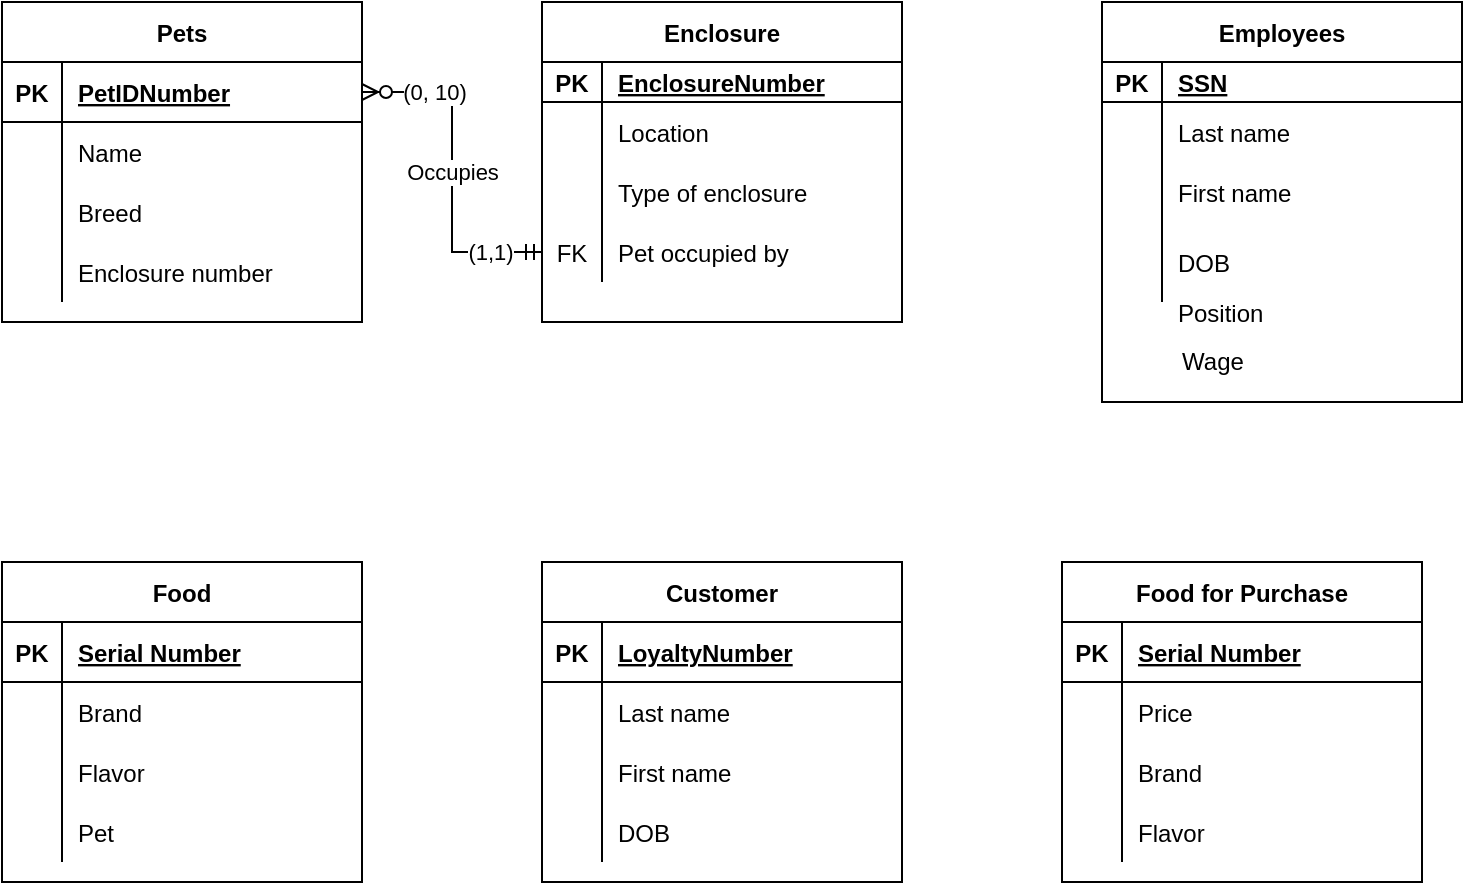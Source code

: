<mxfile version="13.7.3" type="github">
  <diagram id="VKM3WrDQ3vUe6gYiDQwQ" name="Page-1">
    <mxGraphModel dx="923" dy="575" grid="1" gridSize="10" guides="1" tooltips="1" connect="1" arrows="1" fold="1" page="1" pageScale="1" pageWidth="827" pageHeight="1169" math="0" shadow="0">
      <root>
        <mxCell id="0" />
        <mxCell id="1" parent="0" />
        <mxCell id="WQhq4CdpYKCimS7mzM1O-2" value="Pets" style="shape=table;startSize=30;container=1;collapsible=1;childLayout=tableLayout;fixedRows=1;rowLines=0;fontStyle=1;align=center;resizeLast=1;" vertex="1" parent="1">
          <mxGeometry x="70" y="80" width="180" height="160" as="geometry" />
        </mxCell>
        <mxCell id="WQhq4CdpYKCimS7mzM1O-3" value="" style="shape=partialRectangle;collapsible=0;dropTarget=0;pointerEvents=0;fillColor=none;top=0;left=0;bottom=1;right=0;points=[[0,0.5],[1,0.5]];portConstraint=eastwest;" vertex="1" parent="WQhq4CdpYKCimS7mzM1O-2">
          <mxGeometry y="30" width="180" height="30" as="geometry" />
        </mxCell>
        <mxCell id="WQhq4CdpYKCimS7mzM1O-4" value="PK" style="shape=partialRectangle;connectable=0;fillColor=none;top=0;left=0;bottom=0;right=0;fontStyle=1;overflow=hidden;" vertex="1" parent="WQhq4CdpYKCimS7mzM1O-3">
          <mxGeometry width="30" height="30" as="geometry" />
        </mxCell>
        <mxCell id="WQhq4CdpYKCimS7mzM1O-5" value="PetIDNumber" style="shape=partialRectangle;connectable=0;fillColor=none;top=0;left=0;bottom=0;right=0;align=left;spacingLeft=6;fontStyle=5;overflow=hidden;" vertex="1" parent="WQhq4CdpYKCimS7mzM1O-3">
          <mxGeometry x="30" width="150" height="30" as="geometry" />
        </mxCell>
        <mxCell id="WQhq4CdpYKCimS7mzM1O-6" value="" style="shape=partialRectangle;collapsible=0;dropTarget=0;pointerEvents=0;fillColor=none;top=0;left=0;bottom=0;right=0;points=[[0,0.5],[1,0.5]];portConstraint=eastwest;" vertex="1" parent="WQhq4CdpYKCimS7mzM1O-2">
          <mxGeometry y="60" width="180" height="30" as="geometry" />
        </mxCell>
        <mxCell id="WQhq4CdpYKCimS7mzM1O-7" value="" style="shape=partialRectangle;connectable=0;fillColor=none;top=0;left=0;bottom=0;right=0;editable=1;overflow=hidden;" vertex="1" parent="WQhq4CdpYKCimS7mzM1O-6">
          <mxGeometry width="30" height="30" as="geometry" />
        </mxCell>
        <mxCell id="WQhq4CdpYKCimS7mzM1O-8" value="Name" style="shape=partialRectangle;connectable=0;fillColor=none;top=0;left=0;bottom=0;right=0;align=left;spacingLeft=6;overflow=hidden;" vertex="1" parent="WQhq4CdpYKCimS7mzM1O-6">
          <mxGeometry x="30" width="150" height="30" as="geometry" />
        </mxCell>
        <mxCell id="WQhq4CdpYKCimS7mzM1O-9" value="" style="shape=partialRectangle;collapsible=0;dropTarget=0;pointerEvents=0;fillColor=none;top=0;left=0;bottom=0;right=0;points=[[0,0.5],[1,0.5]];portConstraint=eastwest;" vertex="1" parent="WQhq4CdpYKCimS7mzM1O-2">
          <mxGeometry y="90" width="180" height="30" as="geometry" />
        </mxCell>
        <mxCell id="WQhq4CdpYKCimS7mzM1O-10" value="" style="shape=partialRectangle;connectable=0;fillColor=none;top=0;left=0;bottom=0;right=0;editable=1;overflow=hidden;" vertex="1" parent="WQhq4CdpYKCimS7mzM1O-9">
          <mxGeometry width="30" height="30" as="geometry" />
        </mxCell>
        <mxCell id="WQhq4CdpYKCimS7mzM1O-11" value="Breed" style="shape=partialRectangle;connectable=0;fillColor=none;top=0;left=0;bottom=0;right=0;align=left;spacingLeft=6;overflow=hidden;" vertex="1" parent="WQhq4CdpYKCimS7mzM1O-9">
          <mxGeometry x="30" width="150" height="30" as="geometry" />
        </mxCell>
        <mxCell id="WQhq4CdpYKCimS7mzM1O-12" value="" style="shape=partialRectangle;collapsible=0;dropTarget=0;pointerEvents=0;fillColor=none;top=0;left=0;bottom=0;right=0;points=[[0,0.5],[1,0.5]];portConstraint=eastwest;" vertex="1" parent="WQhq4CdpYKCimS7mzM1O-2">
          <mxGeometry y="120" width="180" height="30" as="geometry" />
        </mxCell>
        <mxCell id="WQhq4CdpYKCimS7mzM1O-13" value="" style="shape=partialRectangle;connectable=0;fillColor=none;top=0;left=0;bottom=0;right=0;editable=1;overflow=hidden;" vertex="1" parent="WQhq4CdpYKCimS7mzM1O-12">
          <mxGeometry width="30" height="30" as="geometry" />
        </mxCell>
        <mxCell id="WQhq4CdpYKCimS7mzM1O-14" value="Enclosure number" style="shape=partialRectangle;connectable=0;fillColor=none;top=0;left=0;bottom=0;right=0;align=left;spacingLeft=6;overflow=hidden;" vertex="1" parent="WQhq4CdpYKCimS7mzM1O-12">
          <mxGeometry x="30" width="150" height="30" as="geometry" />
        </mxCell>
        <mxCell id="WQhq4CdpYKCimS7mzM1O-29" value="Occupies" style="edgeStyle=orthogonalEdgeStyle;rounded=0;orthogonalLoop=1;jettySize=auto;html=1;exitX=1;exitY=0.5;exitDx=0;exitDy=0;startArrow=ERzeroToMany;startFill=1;endArrow=ERmandOne;endFill=0;" edge="1" parent="1" source="WQhq4CdpYKCimS7mzM1O-3" target="WQhq4CdpYKCimS7mzM1O-25">
          <mxGeometry relative="1" as="geometry" />
        </mxCell>
        <mxCell id="WQhq4CdpYKCimS7mzM1O-30" value="(1,1)" style="edgeLabel;html=1;align=center;verticalAlign=middle;resizable=0;points=[];" vertex="1" connectable="0" parent="WQhq4CdpYKCimS7mzM1O-29">
          <mxGeometry x="0.809" relative="1" as="geometry">
            <mxPoint x="-10" as="offset" />
          </mxGeometry>
        </mxCell>
        <mxCell id="WQhq4CdpYKCimS7mzM1O-32" value="(0, 10)" style="edgeLabel;html=1;align=center;verticalAlign=middle;resizable=0;points=[];" vertex="1" connectable="0" parent="WQhq4CdpYKCimS7mzM1O-29">
          <mxGeometry x="-0.79" relative="1" as="geometry">
            <mxPoint x="18" as="offset" />
          </mxGeometry>
        </mxCell>
        <mxCell id="WQhq4CdpYKCimS7mzM1O-73" value="Employees" style="shape=table;startSize=30;container=1;collapsible=1;childLayout=tableLayout;fixedRows=1;rowLines=0;fontStyle=1;align=center;resizeLast=1;" vertex="1" parent="1">
          <mxGeometry x="620" y="80" width="180" height="200" as="geometry" />
        </mxCell>
        <mxCell id="WQhq4CdpYKCimS7mzM1O-74" value="" style="shape=partialRectangle;collapsible=0;dropTarget=0;pointerEvents=0;fillColor=none;top=0;left=0;bottom=1;right=0;points=[[0,0.5],[1,0.5]];portConstraint=eastwest;" vertex="1" parent="WQhq4CdpYKCimS7mzM1O-73">
          <mxGeometry y="30" width="180" height="20" as="geometry" />
        </mxCell>
        <mxCell id="WQhq4CdpYKCimS7mzM1O-75" value="PK" style="shape=partialRectangle;connectable=0;fillColor=none;top=0;left=0;bottom=0;right=0;fontStyle=1;overflow=hidden;" vertex="1" parent="WQhq4CdpYKCimS7mzM1O-74">
          <mxGeometry width="30" height="20" as="geometry" />
        </mxCell>
        <mxCell id="WQhq4CdpYKCimS7mzM1O-76" value="SSN" style="shape=partialRectangle;connectable=0;fillColor=none;top=0;left=0;bottom=0;right=0;align=left;spacingLeft=6;fontStyle=5;overflow=hidden;" vertex="1" parent="WQhq4CdpYKCimS7mzM1O-74">
          <mxGeometry x="30" width="150" height="20" as="geometry" />
        </mxCell>
        <mxCell id="WQhq4CdpYKCimS7mzM1O-77" value="" style="shape=partialRectangle;collapsible=0;dropTarget=0;pointerEvents=0;fillColor=none;top=0;left=0;bottom=0;right=0;points=[[0,0.5],[1,0.5]];portConstraint=eastwest;" vertex="1" parent="WQhq4CdpYKCimS7mzM1O-73">
          <mxGeometry y="50" width="180" height="30" as="geometry" />
        </mxCell>
        <mxCell id="WQhq4CdpYKCimS7mzM1O-78" value="" style="shape=partialRectangle;connectable=0;fillColor=none;top=0;left=0;bottom=0;right=0;editable=1;overflow=hidden;" vertex="1" parent="WQhq4CdpYKCimS7mzM1O-77">
          <mxGeometry width="30" height="30" as="geometry" />
        </mxCell>
        <mxCell id="WQhq4CdpYKCimS7mzM1O-79" value="Last name" style="shape=partialRectangle;connectable=0;fillColor=none;top=0;left=0;bottom=0;right=0;align=left;spacingLeft=6;overflow=hidden;" vertex="1" parent="WQhq4CdpYKCimS7mzM1O-77">
          <mxGeometry x="30" width="150" height="30" as="geometry" />
        </mxCell>
        <mxCell id="WQhq4CdpYKCimS7mzM1O-80" value="" style="shape=partialRectangle;collapsible=0;dropTarget=0;pointerEvents=0;fillColor=none;top=0;left=0;bottom=0;right=0;points=[[0,0.5],[1,0.5]];portConstraint=eastwest;" vertex="1" parent="WQhq4CdpYKCimS7mzM1O-73">
          <mxGeometry y="80" width="180" height="30" as="geometry" />
        </mxCell>
        <mxCell id="WQhq4CdpYKCimS7mzM1O-81" value="" style="shape=partialRectangle;connectable=0;fillColor=none;top=0;left=0;bottom=0;right=0;editable=1;overflow=hidden;" vertex="1" parent="WQhq4CdpYKCimS7mzM1O-80">
          <mxGeometry width="30" height="30" as="geometry" />
        </mxCell>
        <mxCell id="WQhq4CdpYKCimS7mzM1O-82" value="First name" style="shape=partialRectangle;connectable=0;fillColor=none;top=0;left=0;bottom=0;right=0;align=left;spacingLeft=6;overflow=hidden;" vertex="1" parent="WQhq4CdpYKCimS7mzM1O-80">
          <mxGeometry x="30" width="150" height="30" as="geometry" />
        </mxCell>
        <mxCell id="WQhq4CdpYKCimS7mzM1O-83" value="" style="shape=partialRectangle;collapsible=0;dropTarget=0;pointerEvents=0;fillColor=none;top=0;left=0;bottom=0;right=0;points=[[0,0.5],[1,0.5]];portConstraint=eastwest;" vertex="1" parent="WQhq4CdpYKCimS7mzM1O-73">
          <mxGeometry y="110" width="180" height="40" as="geometry" />
        </mxCell>
        <mxCell id="WQhq4CdpYKCimS7mzM1O-84" value="" style="shape=partialRectangle;connectable=0;fillColor=none;top=0;left=0;bottom=0;right=0;editable=1;overflow=hidden;" vertex="1" parent="WQhq4CdpYKCimS7mzM1O-83">
          <mxGeometry width="30" height="40" as="geometry" />
        </mxCell>
        <mxCell id="WQhq4CdpYKCimS7mzM1O-85" value="DOB" style="shape=partialRectangle;connectable=0;fillColor=none;top=0;left=0;bottom=0;right=0;align=left;spacingLeft=6;overflow=hidden;" vertex="1" parent="WQhq4CdpYKCimS7mzM1O-83">
          <mxGeometry x="30" width="150" height="40" as="geometry" />
        </mxCell>
        <mxCell id="WQhq4CdpYKCimS7mzM1O-15" value="Enclosure" style="shape=table;startSize=30;container=1;collapsible=1;childLayout=tableLayout;fixedRows=1;rowLines=0;fontStyle=1;align=center;resizeLast=1;" vertex="1" parent="1">
          <mxGeometry x="340" y="80" width="180" height="160" as="geometry" />
        </mxCell>
        <mxCell id="WQhq4CdpYKCimS7mzM1O-16" value="" style="shape=partialRectangle;collapsible=0;dropTarget=0;pointerEvents=0;fillColor=none;top=0;left=0;bottom=1;right=0;points=[[0,0.5],[1,0.5]];portConstraint=eastwest;" vertex="1" parent="WQhq4CdpYKCimS7mzM1O-15">
          <mxGeometry y="30" width="180" height="20" as="geometry" />
        </mxCell>
        <mxCell id="WQhq4CdpYKCimS7mzM1O-17" value="PK" style="shape=partialRectangle;connectable=0;fillColor=none;top=0;left=0;bottom=0;right=0;fontStyle=1;overflow=hidden;" vertex="1" parent="WQhq4CdpYKCimS7mzM1O-16">
          <mxGeometry width="30" height="20" as="geometry" />
        </mxCell>
        <mxCell id="WQhq4CdpYKCimS7mzM1O-18" value="EnclosureNumber" style="shape=partialRectangle;connectable=0;fillColor=none;top=0;left=0;bottom=0;right=0;align=left;spacingLeft=6;fontStyle=5;overflow=hidden;" vertex="1" parent="WQhq4CdpYKCimS7mzM1O-16">
          <mxGeometry x="30" width="150" height="20" as="geometry" />
        </mxCell>
        <mxCell id="WQhq4CdpYKCimS7mzM1O-19" value="" style="shape=partialRectangle;collapsible=0;dropTarget=0;pointerEvents=0;fillColor=none;top=0;left=0;bottom=0;right=0;points=[[0,0.5],[1,0.5]];portConstraint=eastwest;" vertex="1" parent="WQhq4CdpYKCimS7mzM1O-15">
          <mxGeometry y="50" width="180" height="30" as="geometry" />
        </mxCell>
        <mxCell id="WQhq4CdpYKCimS7mzM1O-20" value="" style="shape=partialRectangle;connectable=0;fillColor=none;top=0;left=0;bottom=0;right=0;editable=1;overflow=hidden;" vertex="1" parent="WQhq4CdpYKCimS7mzM1O-19">
          <mxGeometry width="30" height="30" as="geometry" />
        </mxCell>
        <mxCell id="WQhq4CdpYKCimS7mzM1O-21" value="Location" style="shape=partialRectangle;connectable=0;fillColor=none;top=0;left=0;bottom=0;right=0;align=left;spacingLeft=6;overflow=hidden;" vertex="1" parent="WQhq4CdpYKCimS7mzM1O-19">
          <mxGeometry x="30" width="150" height="30" as="geometry" />
        </mxCell>
        <mxCell id="WQhq4CdpYKCimS7mzM1O-22" value="" style="shape=partialRectangle;collapsible=0;dropTarget=0;pointerEvents=0;fillColor=none;top=0;left=0;bottom=0;right=0;points=[[0,0.5],[1,0.5]];portConstraint=eastwest;" vertex="1" parent="WQhq4CdpYKCimS7mzM1O-15">
          <mxGeometry y="80" width="180" height="30" as="geometry" />
        </mxCell>
        <mxCell id="WQhq4CdpYKCimS7mzM1O-23" value="" style="shape=partialRectangle;connectable=0;fillColor=none;top=0;left=0;bottom=0;right=0;editable=1;overflow=hidden;" vertex="1" parent="WQhq4CdpYKCimS7mzM1O-22">
          <mxGeometry width="30" height="30" as="geometry" />
        </mxCell>
        <mxCell id="WQhq4CdpYKCimS7mzM1O-24" value="Type of enclosure " style="shape=partialRectangle;connectable=0;fillColor=none;top=0;left=0;bottom=0;right=0;align=left;spacingLeft=6;overflow=hidden;" vertex="1" parent="WQhq4CdpYKCimS7mzM1O-22">
          <mxGeometry x="30" width="150" height="30" as="geometry" />
        </mxCell>
        <mxCell id="WQhq4CdpYKCimS7mzM1O-25" value="" style="shape=partialRectangle;collapsible=0;dropTarget=0;pointerEvents=0;fillColor=none;top=0;left=0;bottom=0;right=0;points=[[0,0.5],[1,0.5]];portConstraint=eastwest;" vertex="1" parent="WQhq4CdpYKCimS7mzM1O-15">
          <mxGeometry y="110" width="180" height="30" as="geometry" />
        </mxCell>
        <mxCell id="WQhq4CdpYKCimS7mzM1O-26" value="FK" style="shape=partialRectangle;connectable=0;fillColor=none;top=0;left=0;bottom=0;right=0;editable=1;overflow=hidden;" vertex="1" parent="WQhq4CdpYKCimS7mzM1O-25">
          <mxGeometry width="30" height="30" as="geometry" />
        </mxCell>
        <mxCell id="WQhq4CdpYKCimS7mzM1O-27" value="Pet occupied by" style="shape=partialRectangle;connectable=0;fillColor=none;top=0;left=0;bottom=0;right=0;align=left;spacingLeft=6;overflow=hidden;" vertex="1" parent="WQhq4CdpYKCimS7mzM1O-25">
          <mxGeometry x="30" width="150" height="30" as="geometry" />
        </mxCell>
        <mxCell id="WQhq4CdpYKCimS7mzM1O-86" value="Position" style="shape=partialRectangle;connectable=0;fillColor=none;top=0;left=0;bottom=0;right=0;align=left;spacingLeft=6;overflow=hidden;" vertex="1" parent="1">
          <mxGeometry x="650" y="220" width="150" height="30" as="geometry" />
        </mxCell>
        <mxCell id="WQhq4CdpYKCimS7mzM1O-87" value="Wage" style="text;html=1;align=center;verticalAlign=middle;resizable=0;points=[];autosize=1;" vertex="1" parent="1">
          <mxGeometry x="650" y="250" width="50" height="20" as="geometry" />
        </mxCell>
        <mxCell id="WQhq4CdpYKCimS7mzM1O-47" value="Customer" style="shape=table;startSize=30;container=1;collapsible=1;childLayout=tableLayout;fixedRows=1;rowLines=0;fontStyle=1;align=center;resizeLast=1;" vertex="1" parent="1">
          <mxGeometry x="340" y="360" width="180" height="160" as="geometry" />
        </mxCell>
        <mxCell id="WQhq4CdpYKCimS7mzM1O-48" value="" style="shape=partialRectangle;collapsible=0;dropTarget=0;pointerEvents=0;fillColor=none;top=0;left=0;bottom=1;right=0;points=[[0,0.5],[1,0.5]];portConstraint=eastwest;" vertex="1" parent="WQhq4CdpYKCimS7mzM1O-47">
          <mxGeometry y="30" width="180" height="30" as="geometry" />
        </mxCell>
        <mxCell id="WQhq4CdpYKCimS7mzM1O-49" value="PK" style="shape=partialRectangle;connectable=0;fillColor=none;top=0;left=0;bottom=0;right=0;fontStyle=1;overflow=hidden;" vertex="1" parent="WQhq4CdpYKCimS7mzM1O-48">
          <mxGeometry width="30" height="30" as="geometry" />
        </mxCell>
        <mxCell id="WQhq4CdpYKCimS7mzM1O-50" value="LoyaltyNumber" style="shape=partialRectangle;connectable=0;fillColor=none;top=0;left=0;bottom=0;right=0;align=left;spacingLeft=6;fontStyle=5;overflow=hidden;" vertex="1" parent="WQhq4CdpYKCimS7mzM1O-48">
          <mxGeometry x="30" width="150" height="30" as="geometry" />
        </mxCell>
        <mxCell id="WQhq4CdpYKCimS7mzM1O-51" value="" style="shape=partialRectangle;collapsible=0;dropTarget=0;pointerEvents=0;fillColor=none;top=0;left=0;bottom=0;right=0;points=[[0,0.5],[1,0.5]];portConstraint=eastwest;" vertex="1" parent="WQhq4CdpYKCimS7mzM1O-47">
          <mxGeometry y="60" width="180" height="30" as="geometry" />
        </mxCell>
        <mxCell id="WQhq4CdpYKCimS7mzM1O-52" value="" style="shape=partialRectangle;connectable=0;fillColor=none;top=0;left=0;bottom=0;right=0;editable=1;overflow=hidden;" vertex="1" parent="WQhq4CdpYKCimS7mzM1O-51">
          <mxGeometry width="30" height="30" as="geometry" />
        </mxCell>
        <mxCell id="WQhq4CdpYKCimS7mzM1O-53" value="Last name" style="shape=partialRectangle;connectable=0;fillColor=none;top=0;left=0;bottom=0;right=0;align=left;spacingLeft=6;overflow=hidden;" vertex="1" parent="WQhq4CdpYKCimS7mzM1O-51">
          <mxGeometry x="30" width="150" height="30" as="geometry" />
        </mxCell>
        <mxCell id="WQhq4CdpYKCimS7mzM1O-54" value="" style="shape=partialRectangle;collapsible=0;dropTarget=0;pointerEvents=0;fillColor=none;top=0;left=0;bottom=0;right=0;points=[[0,0.5],[1,0.5]];portConstraint=eastwest;" vertex="1" parent="WQhq4CdpYKCimS7mzM1O-47">
          <mxGeometry y="90" width="180" height="30" as="geometry" />
        </mxCell>
        <mxCell id="WQhq4CdpYKCimS7mzM1O-55" value="" style="shape=partialRectangle;connectable=0;fillColor=none;top=0;left=0;bottom=0;right=0;editable=1;overflow=hidden;" vertex="1" parent="WQhq4CdpYKCimS7mzM1O-54">
          <mxGeometry width="30" height="30" as="geometry" />
        </mxCell>
        <mxCell id="WQhq4CdpYKCimS7mzM1O-56" value="First name" style="shape=partialRectangle;connectable=0;fillColor=none;top=0;left=0;bottom=0;right=0;align=left;spacingLeft=6;overflow=hidden;" vertex="1" parent="WQhq4CdpYKCimS7mzM1O-54">
          <mxGeometry x="30" width="150" height="30" as="geometry" />
        </mxCell>
        <mxCell id="WQhq4CdpYKCimS7mzM1O-57" value="" style="shape=partialRectangle;collapsible=0;dropTarget=0;pointerEvents=0;fillColor=none;top=0;left=0;bottom=0;right=0;points=[[0,0.5],[1,0.5]];portConstraint=eastwest;" vertex="1" parent="WQhq4CdpYKCimS7mzM1O-47">
          <mxGeometry y="120" width="180" height="30" as="geometry" />
        </mxCell>
        <mxCell id="WQhq4CdpYKCimS7mzM1O-58" value="" style="shape=partialRectangle;connectable=0;fillColor=none;top=0;left=0;bottom=0;right=0;editable=1;overflow=hidden;" vertex="1" parent="WQhq4CdpYKCimS7mzM1O-57">
          <mxGeometry width="30" height="30" as="geometry" />
        </mxCell>
        <mxCell id="WQhq4CdpYKCimS7mzM1O-59" value="DOB" style="shape=partialRectangle;connectable=0;fillColor=none;top=0;left=0;bottom=0;right=0;align=left;spacingLeft=6;overflow=hidden;" vertex="1" parent="WQhq4CdpYKCimS7mzM1O-57">
          <mxGeometry x="30" width="150" height="30" as="geometry" />
        </mxCell>
        <mxCell id="WQhq4CdpYKCimS7mzM1O-60" value="Food for Purchase" style="shape=table;startSize=30;container=1;collapsible=1;childLayout=tableLayout;fixedRows=1;rowLines=0;fontStyle=1;align=center;resizeLast=1;" vertex="1" parent="1">
          <mxGeometry x="600" y="360" width="180" height="160" as="geometry" />
        </mxCell>
        <mxCell id="WQhq4CdpYKCimS7mzM1O-61" value="" style="shape=partialRectangle;collapsible=0;dropTarget=0;pointerEvents=0;fillColor=none;top=0;left=0;bottom=1;right=0;points=[[0,0.5],[1,0.5]];portConstraint=eastwest;" vertex="1" parent="WQhq4CdpYKCimS7mzM1O-60">
          <mxGeometry y="30" width="180" height="30" as="geometry" />
        </mxCell>
        <mxCell id="WQhq4CdpYKCimS7mzM1O-62" value="PK" style="shape=partialRectangle;connectable=0;fillColor=none;top=0;left=0;bottom=0;right=0;fontStyle=1;overflow=hidden;" vertex="1" parent="WQhq4CdpYKCimS7mzM1O-61">
          <mxGeometry width="30" height="30" as="geometry" />
        </mxCell>
        <mxCell id="WQhq4CdpYKCimS7mzM1O-63" value="Serial Number" style="shape=partialRectangle;connectable=0;fillColor=none;top=0;left=0;bottom=0;right=0;align=left;spacingLeft=6;fontStyle=5;overflow=hidden;" vertex="1" parent="WQhq4CdpYKCimS7mzM1O-61">
          <mxGeometry x="30" width="150" height="30" as="geometry" />
        </mxCell>
        <mxCell id="WQhq4CdpYKCimS7mzM1O-64" value="" style="shape=partialRectangle;collapsible=0;dropTarget=0;pointerEvents=0;fillColor=none;top=0;left=0;bottom=0;right=0;points=[[0,0.5],[1,0.5]];portConstraint=eastwest;" vertex="1" parent="WQhq4CdpYKCimS7mzM1O-60">
          <mxGeometry y="60" width="180" height="30" as="geometry" />
        </mxCell>
        <mxCell id="WQhq4CdpYKCimS7mzM1O-65" value="" style="shape=partialRectangle;connectable=0;fillColor=none;top=0;left=0;bottom=0;right=0;editable=1;overflow=hidden;" vertex="1" parent="WQhq4CdpYKCimS7mzM1O-64">
          <mxGeometry width="30" height="30" as="geometry" />
        </mxCell>
        <mxCell id="WQhq4CdpYKCimS7mzM1O-66" value="Price" style="shape=partialRectangle;connectable=0;fillColor=none;top=0;left=0;bottom=0;right=0;align=left;spacingLeft=6;overflow=hidden;" vertex="1" parent="WQhq4CdpYKCimS7mzM1O-64">
          <mxGeometry x="30" width="150" height="30" as="geometry" />
        </mxCell>
        <mxCell id="WQhq4CdpYKCimS7mzM1O-67" value="" style="shape=partialRectangle;collapsible=0;dropTarget=0;pointerEvents=0;fillColor=none;top=0;left=0;bottom=0;right=0;points=[[0,0.5],[1,0.5]];portConstraint=eastwest;" vertex="1" parent="WQhq4CdpYKCimS7mzM1O-60">
          <mxGeometry y="90" width="180" height="30" as="geometry" />
        </mxCell>
        <mxCell id="WQhq4CdpYKCimS7mzM1O-68" value="" style="shape=partialRectangle;connectable=0;fillColor=none;top=0;left=0;bottom=0;right=0;editable=1;overflow=hidden;" vertex="1" parent="WQhq4CdpYKCimS7mzM1O-67">
          <mxGeometry width="30" height="30" as="geometry" />
        </mxCell>
        <mxCell id="WQhq4CdpYKCimS7mzM1O-69" value="Brand " style="shape=partialRectangle;connectable=0;fillColor=none;top=0;left=0;bottom=0;right=0;align=left;spacingLeft=6;overflow=hidden;" vertex="1" parent="WQhq4CdpYKCimS7mzM1O-67">
          <mxGeometry x="30" width="150" height="30" as="geometry" />
        </mxCell>
        <mxCell id="WQhq4CdpYKCimS7mzM1O-70" value="" style="shape=partialRectangle;collapsible=0;dropTarget=0;pointerEvents=0;fillColor=none;top=0;left=0;bottom=0;right=0;points=[[0,0.5],[1,0.5]];portConstraint=eastwest;" vertex="1" parent="WQhq4CdpYKCimS7mzM1O-60">
          <mxGeometry y="120" width="180" height="30" as="geometry" />
        </mxCell>
        <mxCell id="WQhq4CdpYKCimS7mzM1O-71" value="" style="shape=partialRectangle;connectable=0;fillColor=none;top=0;left=0;bottom=0;right=0;editable=1;overflow=hidden;" vertex="1" parent="WQhq4CdpYKCimS7mzM1O-70">
          <mxGeometry width="30" height="30" as="geometry" />
        </mxCell>
        <mxCell id="WQhq4CdpYKCimS7mzM1O-72" value="Flavor" style="shape=partialRectangle;connectable=0;fillColor=none;top=0;left=0;bottom=0;right=0;align=left;spacingLeft=6;overflow=hidden;" vertex="1" parent="WQhq4CdpYKCimS7mzM1O-70">
          <mxGeometry x="30" width="150" height="30" as="geometry" />
        </mxCell>
        <mxCell id="WQhq4CdpYKCimS7mzM1O-34" value="Food" style="shape=table;startSize=30;container=1;collapsible=1;childLayout=tableLayout;fixedRows=1;rowLines=0;fontStyle=1;align=center;resizeLast=1;" vertex="1" parent="1">
          <mxGeometry x="70" y="360" width="180" height="160" as="geometry" />
        </mxCell>
        <mxCell id="WQhq4CdpYKCimS7mzM1O-35" value="" style="shape=partialRectangle;collapsible=0;dropTarget=0;pointerEvents=0;fillColor=none;top=0;left=0;bottom=1;right=0;points=[[0,0.5],[1,0.5]];portConstraint=eastwest;" vertex="1" parent="WQhq4CdpYKCimS7mzM1O-34">
          <mxGeometry y="30" width="180" height="30" as="geometry" />
        </mxCell>
        <mxCell id="WQhq4CdpYKCimS7mzM1O-36" value="PK" style="shape=partialRectangle;connectable=0;fillColor=none;top=0;left=0;bottom=0;right=0;fontStyle=1;overflow=hidden;" vertex="1" parent="WQhq4CdpYKCimS7mzM1O-35">
          <mxGeometry width="30" height="30" as="geometry" />
        </mxCell>
        <mxCell id="WQhq4CdpYKCimS7mzM1O-37" value="Serial Number" style="shape=partialRectangle;connectable=0;fillColor=none;top=0;left=0;bottom=0;right=0;align=left;spacingLeft=6;fontStyle=5;overflow=hidden;" vertex="1" parent="WQhq4CdpYKCimS7mzM1O-35">
          <mxGeometry x="30" width="150" height="30" as="geometry" />
        </mxCell>
        <mxCell id="WQhq4CdpYKCimS7mzM1O-38" value="" style="shape=partialRectangle;collapsible=0;dropTarget=0;pointerEvents=0;fillColor=none;top=0;left=0;bottom=0;right=0;points=[[0,0.5],[1,0.5]];portConstraint=eastwest;" vertex="1" parent="WQhq4CdpYKCimS7mzM1O-34">
          <mxGeometry y="60" width="180" height="30" as="geometry" />
        </mxCell>
        <mxCell id="WQhq4CdpYKCimS7mzM1O-39" value="" style="shape=partialRectangle;connectable=0;fillColor=none;top=0;left=0;bottom=0;right=0;editable=1;overflow=hidden;" vertex="1" parent="WQhq4CdpYKCimS7mzM1O-38">
          <mxGeometry width="30" height="30" as="geometry" />
        </mxCell>
        <mxCell id="WQhq4CdpYKCimS7mzM1O-40" value="Brand" style="shape=partialRectangle;connectable=0;fillColor=none;top=0;left=0;bottom=0;right=0;align=left;spacingLeft=6;overflow=hidden;" vertex="1" parent="WQhq4CdpYKCimS7mzM1O-38">
          <mxGeometry x="30" width="150" height="30" as="geometry" />
        </mxCell>
        <mxCell id="WQhq4CdpYKCimS7mzM1O-41" value="" style="shape=partialRectangle;collapsible=0;dropTarget=0;pointerEvents=0;fillColor=none;top=0;left=0;bottom=0;right=0;points=[[0,0.5],[1,0.5]];portConstraint=eastwest;" vertex="1" parent="WQhq4CdpYKCimS7mzM1O-34">
          <mxGeometry y="90" width="180" height="30" as="geometry" />
        </mxCell>
        <mxCell id="WQhq4CdpYKCimS7mzM1O-42" value="" style="shape=partialRectangle;connectable=0;fillColor=none;top=0;left=0;bottom=0;right=0;editable=1;overflow=hidden;" vertex="1" parent="WQhq4CdpYKCimS7mzM1O-41">
          <mxGeometry width="30" height="30" as="geometry" />
        </mxCell>
        <mxCell id="WQhq4CdpYKCimS7mzM1O-43" value="Flavor" style="shape=partialRectangle;connectable=0;fillColor=none;top=0;left=0;bottom=0;right=0;align=left;spacingLeft=6;overflow=hidden;" vertex="1" parent="WQhq4CdpYKCimS7mzM1O-41">
          <mxGeometry x="30" width="150" height="30" as="geometry" />
        </mxCell>
        <mxCell id="WQhq4CdpYKCimS7mzM1O-44" value="" style="shape=partialRectangle;collapsible=0;dropTarget=0;pointerEvents=0;fillColor=none;top=0;left=0;bottom=0;right=0;points=[[0,0.5],[1,0.5]];portConstraint=eastwest;" vertex="1" parent="WQhq4CdpYKCimS7mzM1O-34">
          <mxGeometry y="120" width="180" height="30" as="geometry" />
        </mxCell>
        <mxCell id="WQhq4CdpYKCimS7mzM1O-45" value="" style="shape=partialRectangle;connectable=0;fillColor=none;top=0;left=0;bottom=0;right=0;editable=1;overflow=hidden;" vertex="1" parent="WQhq4CdpYKCimS7mzM1O-44">
          <mxGeometry width="30" height="30" as="geometry" />
        </mxCell>
        <mxCell id="WQhq4CdpYKCimS7mzM1O-46" value="Pet" style="shape=partialRectangle;connectable=0;fillColor=none;top=0;left=0;bottom=0;right=0;align=left;spacingLeft=6;overflow=hidden;" vertex="1" parent="WQhq4CdpYKCimS7mzM1O-44">
          <mxGeometry x="30" width="150" height="30" as="geometry" />
        </mxCell>
      </root>
    </mxGraphModel>
  </diagram>
</mxfile>
